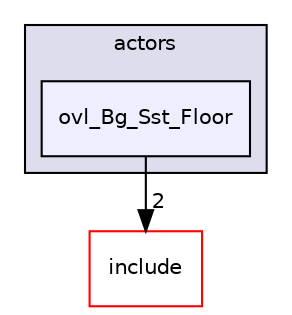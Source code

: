 digraph "src/overlays/actors/ovl_Bg_Sst_Floor" {
  compound=true
  node [ fontsize="10", fontname="Helvetica"];
  edge [ labelfontsize="10", labelfontname="Helvetica"];
  subgraph clusterdir_e93473484be31ce7bcb356bd643a22f8 {
    graph [ bgcolor="#ddddee", pencolor="black", label="actors" fontname="Helvetica", fontsize="10", URL="dir_e93473484be31ce7bcb356bd643a22f8.html"]
  dir_4aae8e1ce537e7b800f3d567bcde46e5 [shape=box, label="ovl_Bg_Sst_Floor", style="filled", fillcolor="#eeeeff", pencolor="black", URL="dir_4aae8e1ce537e7b800f3d567bcde46e5.html"];
  }
  dir_d44c64559bbebec7f509842c48db8b23 [shape=box label="include" fillcolor="white" style="filled" color="red" URL="dir_d44c64559bbebec7f509842c48db8b23.html"];
  dir_4aae8e1ce537e7b800f3d567bcde46e5->dir_d44c64559bbebec7f509842c48db8b23 [headlabel="2", labeldistance=1.5 headhref="dir_000129_000000.html"];
}
